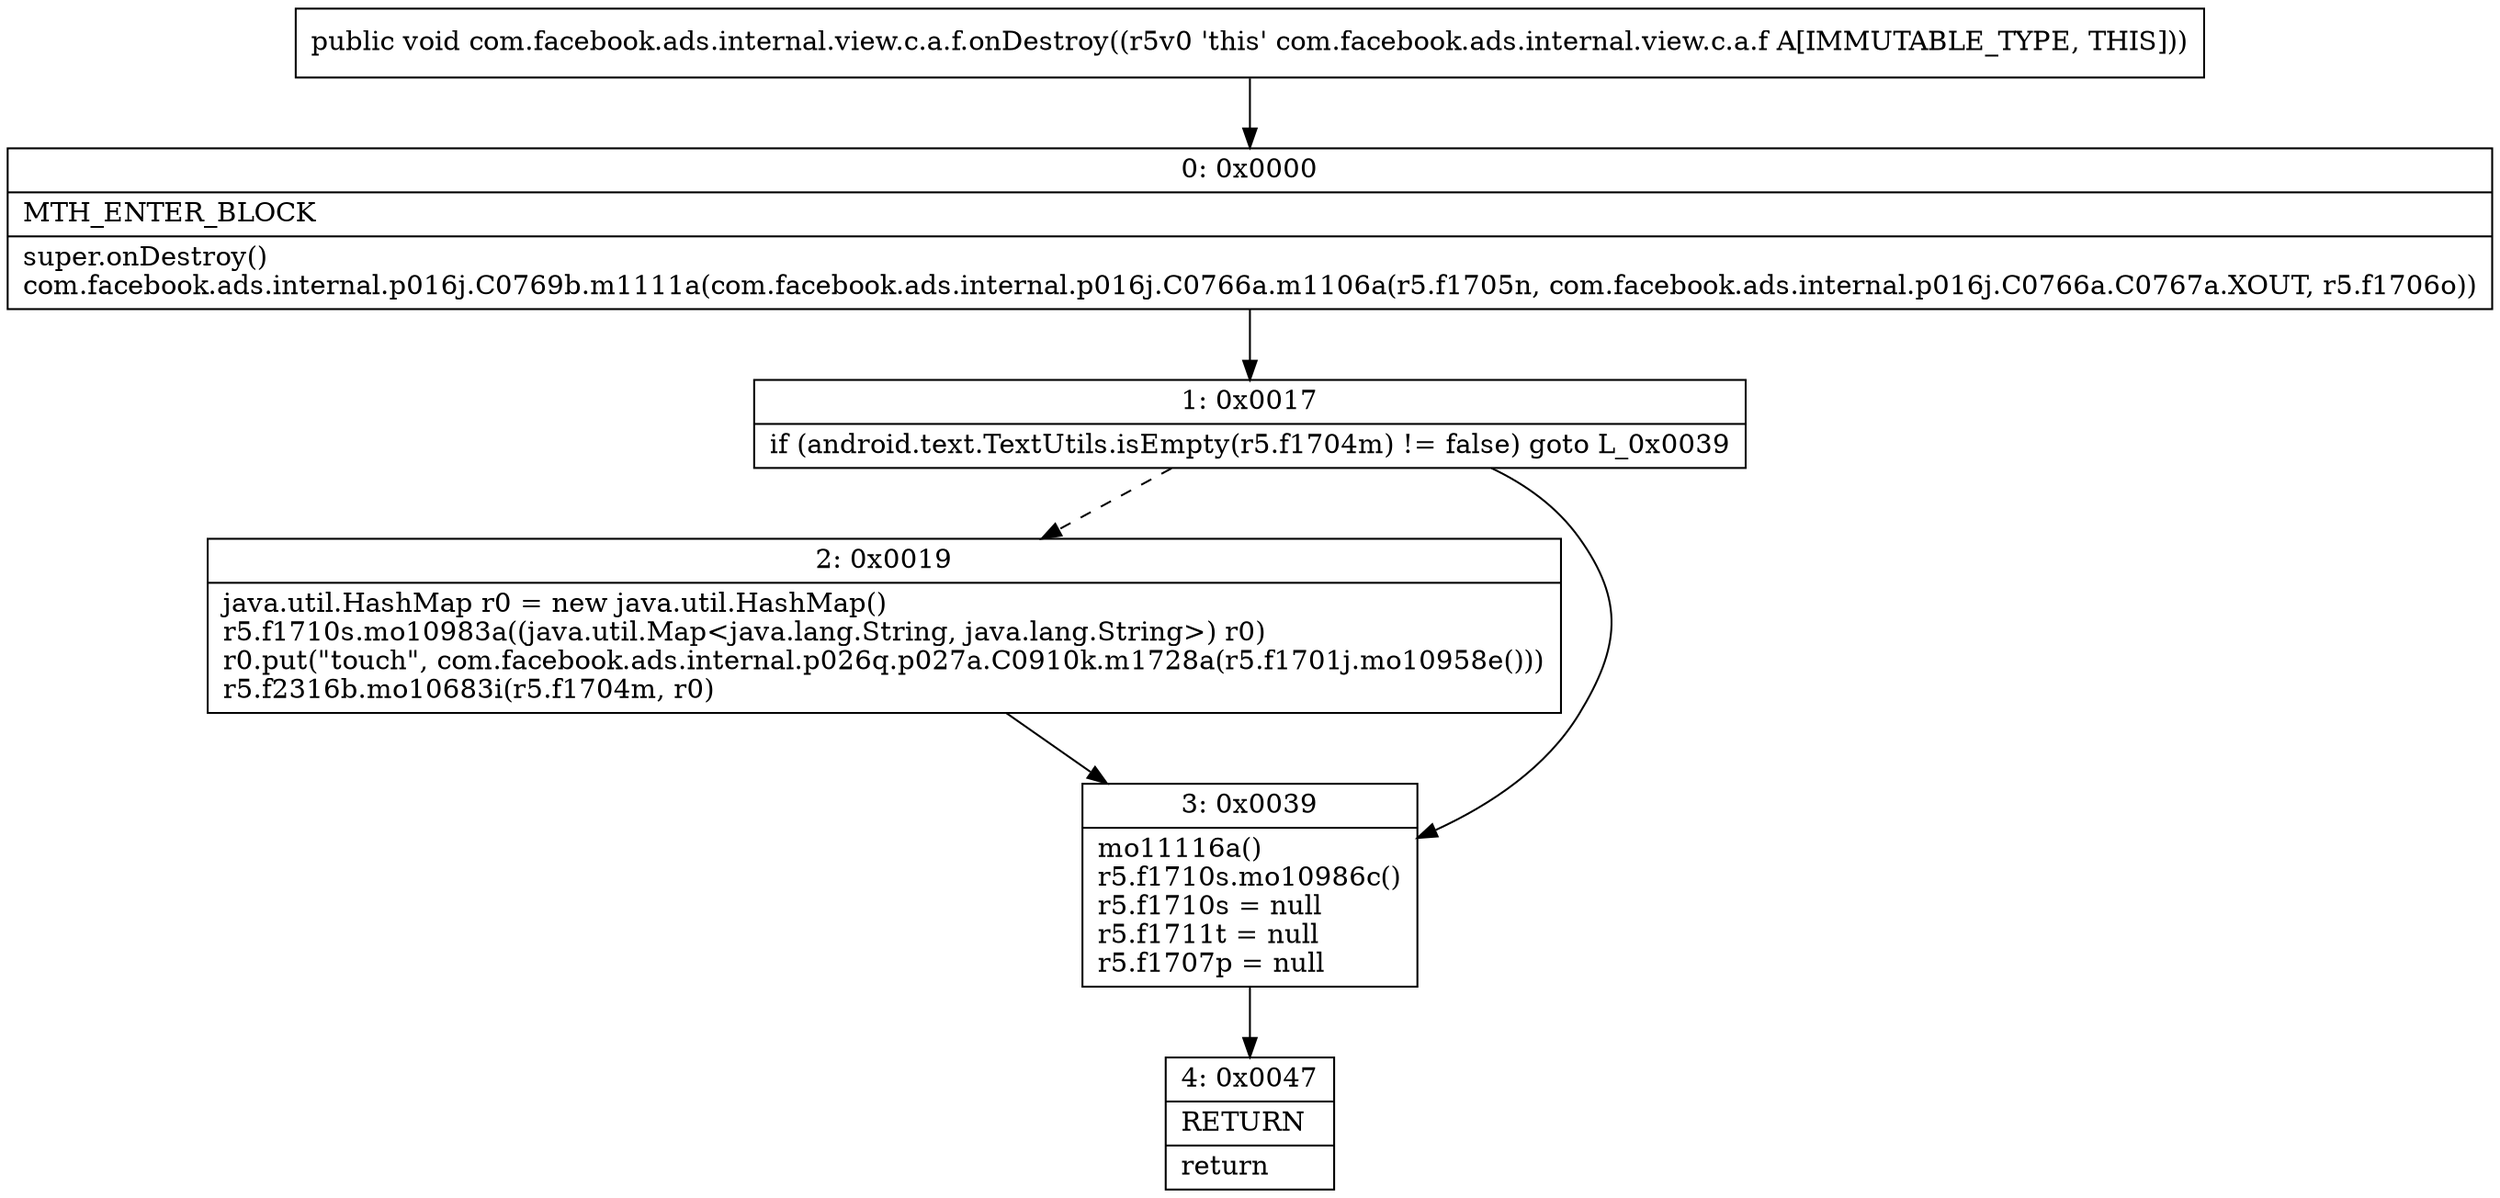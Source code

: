 digraph "CFG forcom.facebook.ads.internal.view.c.a.f.onDestroy()V" {
Node_0 [shape=record,label="{0\:\ 0x0000|MTH_ENTER_BLOCK\l|super.onDestroy()\lcom.facebook.ads.internal.p016j.C0769b.m1111a(com.facebook.ads.internal.p016j.C0766a.m1106a(r5.f1705n, com.facebook.ads.internal.p016j.C0766a.C0767a.XOUT, r5.f1706o))\l}"];
Node_1 [shape=record,label="{1\:\ 0x0017|if (android.text.TextUtils.isEmpty(r5.f1704m) != false) goto L_0x0039\l}"];
Node_2 [shape=record,label="{2\:\ 0x0019|java.util.HashMap r0 = new java.util.HashMap()\lr5.f1710s.mo10983a((java.util.Map\<java.lang.String, java.lang.String\>) r0)\lr0.put(\"touch\", com.facebook.ads.internal.p026q.p027a.C0910k.m1728a(r5.f1701j.mo10958e()))\lr5.f2316b.mo10683i(r5.f1704m, r0)\l}"];
Node_3 [shape=record,label="{3\:\ 0x0039|mo11116a()\lr5.f1710s.mo10986c()\lr5.f1710s = null\lr5.f1711t = null\lr5.f1707p = null\l}"];
Node_4 [shape=record,label="{4\:\ 0x0047|RETURN\l|return\l}"];
MethodNode[shape=record,label="{public void com.facebook.ads.internal.view.c.a.f.onDestroy((r5v0 'this' com.facebook.ads.internal.view.c.a.f A[IMMUTABLE_TYPE, THIS])) }"];
MethodNode -> Node_0;
Node_0 -> Node_1;
Node_1 -> Node_2[style=dashed];
Node_1 -> Node_3;
Node_2 -> Node_3;
Node_3 -> Node_4;
}


